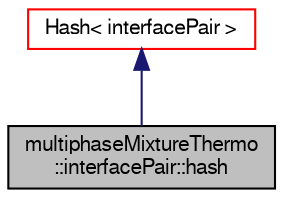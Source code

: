 digraph "multiphaseMixtureThermo::interfacePair::hash"
{
  bgcolor="transparent";
  edge [fontname="FreeSans",fontsize="10",labelfontname="FreeSans",labelfontsize="10"];
  node [fontname="FreeSans",fontsize="10",shape=record];
  Node3 [label="multiphaseMixtureThermo\l::interfacePair::hash",height=0.2,width=0.4,color="black", fillcolor="grey75", style="filled", fontcolor="black"];
  Node4 -> Node3 [dir="back",color="midnightblue",fontsize="10",style="solid",fontname="FreeSans"];
  Node4 [label="Hash\< interfacePair \>",height=0.2,width=0.4,color="red",URL="$a27702.html"];
}
